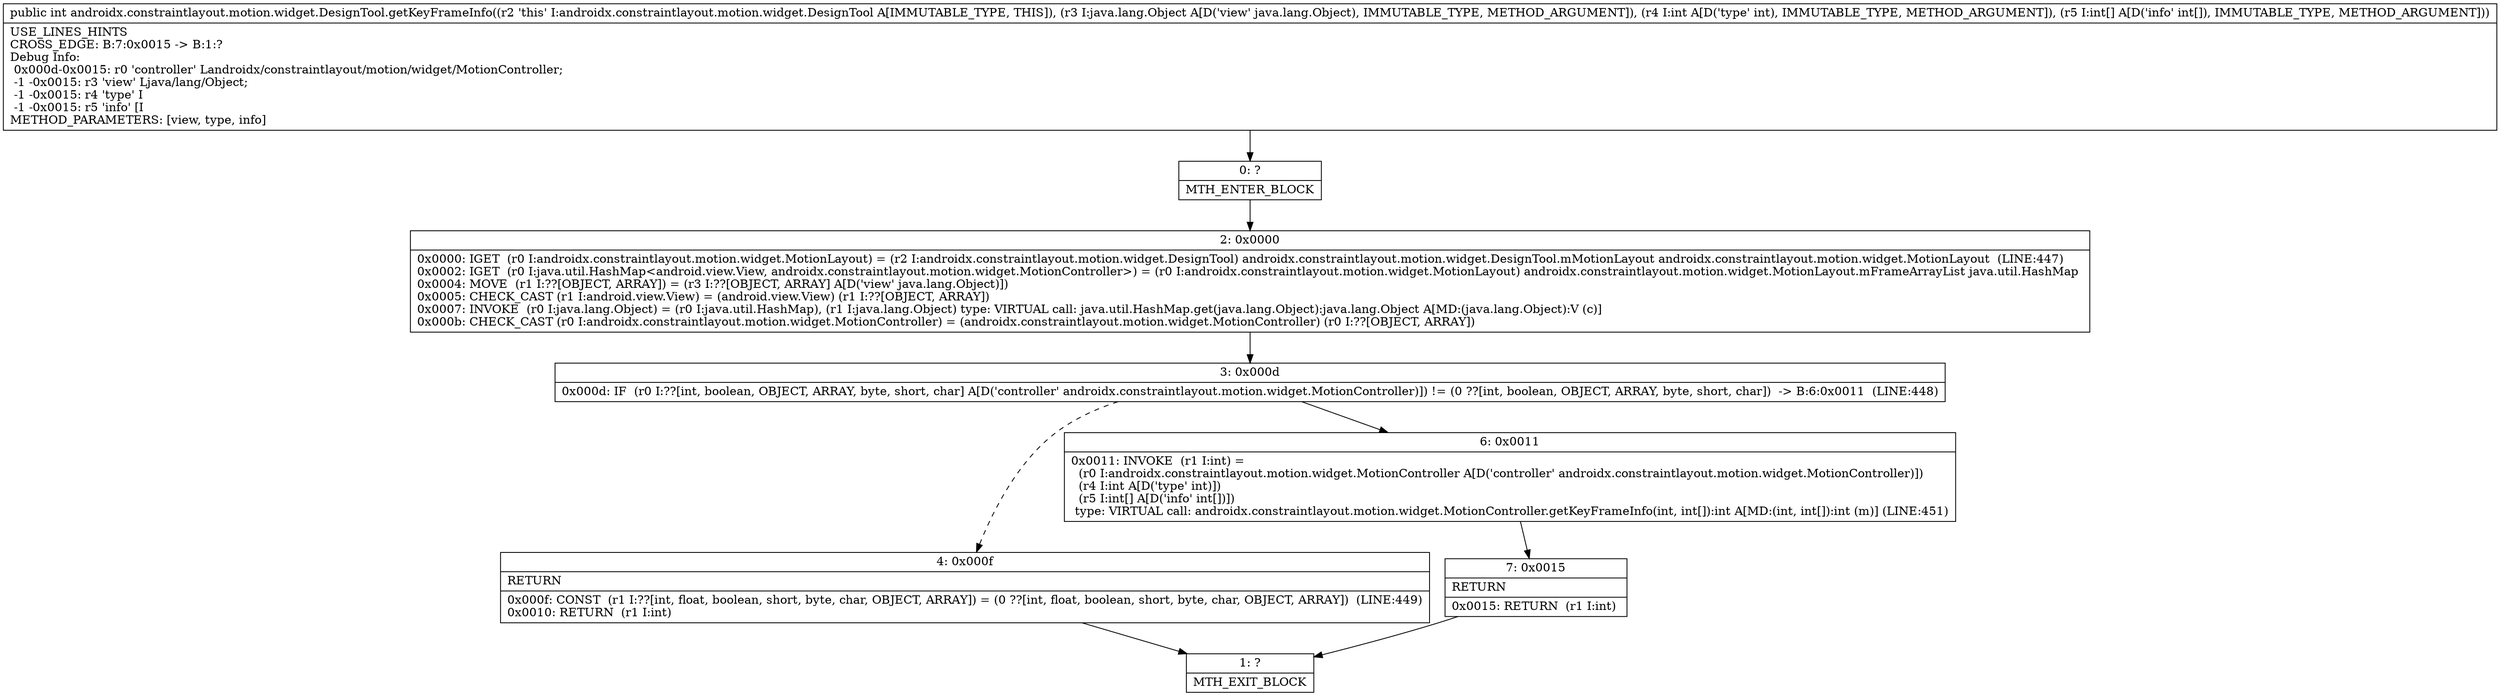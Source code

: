 digraph "CFG forandroidx.constraintlayout.motion.widget.DesignTool.getKeyFrameInfo(Ljava\/lang\/Object;I[I)I" {
Node_0 [shape=record,label="{0\:\ ?|MTH_ENTER_BLOCK\l}"];
Node_2 [shape=record,label="{2\:\ 0x0000|0x0000: IGET  (r0 I:androidx.constraintlayout.motion.widget.MotionLayout) = (r2 I:androidx.constraintlayout.motion.widget.DesignTool) androidx.constraintlayout.motion.widget.DesignTool.mMotionLayout androidx.constraintlayout.motion.widget.MotionLayout  (LINE:447)\l0x0002: IGET  (r0 I:java.util.HashMap\<android.view.View, androidx.constraintlayout.motion.widget.MotionController\>) = (r0 I:androidx.constraintlayout.motion.widget.MotionLayout) androidx.constraintlayout.motion.widget.MotionLayout.mFrameArrayList java.util.HashMap \l0x0004: MOVE  (r1 I:??[OBJECT, ARRAY]) = (r3 I:??[OBJECT, ARRAY] A[D('view' java.lang.Object)]) \l0x0005: CHECK_CAST (r1 I:android.view.View) = (android.view.View) (r1 I:??[OBJECT, ARRAY]) \l0x0007: INVOKE  (r0 I:java.lang.Object) = (r0 I:java.util.HashMap), (r1 I:java.lang.Object) type: VIRTUAL call: java.util.HashMap.get(java.lang.Object):java.lang.Object A[MD:(java.lang.Object):V (c)]\l0x000b: CHECK_CAST (r0 I:androidx.constraintlayout.motion.widget.MotionController) = (androidx.constraintlayout.motion.widget.MotionController) (r0 I:??[OBJECT, ARRAY]) \l}"];
Node_3 [shape=record,label="{3\:\ 0x000d|0x000d: IF  (r0 I:??[int, boolean, OBJECT, ARRAY, byte, short, char] A[D('controller' androidx.constraintlayout.motion.widget.MotionController)]) != (0 ??[int, boolean, OBJECT, ARRAY, byte, short, char])  \-\> B:6:0x0011  (LINE:448)\l}"];
Node_4 [shape=record,label="{4\:\ 0x000f|RETURN\l|0x000f: CONST  (r1 I:??[int, float, boolean, short, byte, char, OBJECT, ARRAY]) = (0 ??[int, float, boolean, short, byte, char, OBJECT, ARRAY])  (LINE:449)\l0x0010: RETURN  (r1 I:int) \l}"];
Node_1 [shape=record,label="{1\:\ ?|MTH_EXIT_BLOCK\l}"];
Node_6 [shape=record,label="{6\:\ 0x0011|0x0011: INVOKE  (r1 I:int) = \l  (r0 I:androidx.constraintlayout.motion.widget.MotionController A[D('controller' androidx.constraintlayout.motion.widget.MotionController)])\l  (r4 I:int A[D('type' int)])\l  (r5 I:int[] A[D('info' int[])])\l type: VIRTUAL call: androidx.constraintlayout.motion.widget.MotionController.getKeyFrameInfo(int, int[]):int A[MD:(int, int[]):int (m)] (LINE:451)\l}"];
Node_7 [shape=record,label="{7\:\ 0x0015|RETURN\l|0x0015: RETURN  (r1 I:int) \l}"];
MethodNode[shape=record,label="{public int androidx.constraintlayout.motion.widget.DesignTool.getKeyFrameInfo((r2 'this' I:androidx.constraintlayout.motion.widget.DesignTool A[IMMUTABLE_TYPE, THIS]), (r3 I:java.lang.Object A[D('view' java.lang.Object), IMMUTABLE_TYPE, METHOD_ARGUMENT]), (r4 I:int A[D('type' int), IMMUTABLE_TYPE, METHOD_ARGUMENT]), (r5 I:int[] A[D('info' int[]), IMMUTABLE_TYPE, METHOD_ARGUMENT]))  | USE_LINES_HINTS\lCROSS_EDGE: B:7:0x0015 \-\> B:1:?\lDebug Info:\l  0x000d\-0x0015: r0 'controller' Landroidx\/constraintlayout\/motion\/widget\/MotionController;\l  \-1 \-0x0015: r3 'view' Ljava\/lang\/Object;\l  \-1 \-0x0015: r4 'type' I\l  \-1 \-0x0015: r5 'info' [I\lMETHOD_PARAMETERS: [view, type, info]\l}"];
MethodNode -> Node_0;Node_0 -> Node_2;
Node_2 -> Node_3;
Node_3 -> Node_4[style=dashed];
Node_3 -> Node_6;
Node_4 -> Node_1;
Node_6 -> Node_7;
Node_7 -> Node_1;
}

